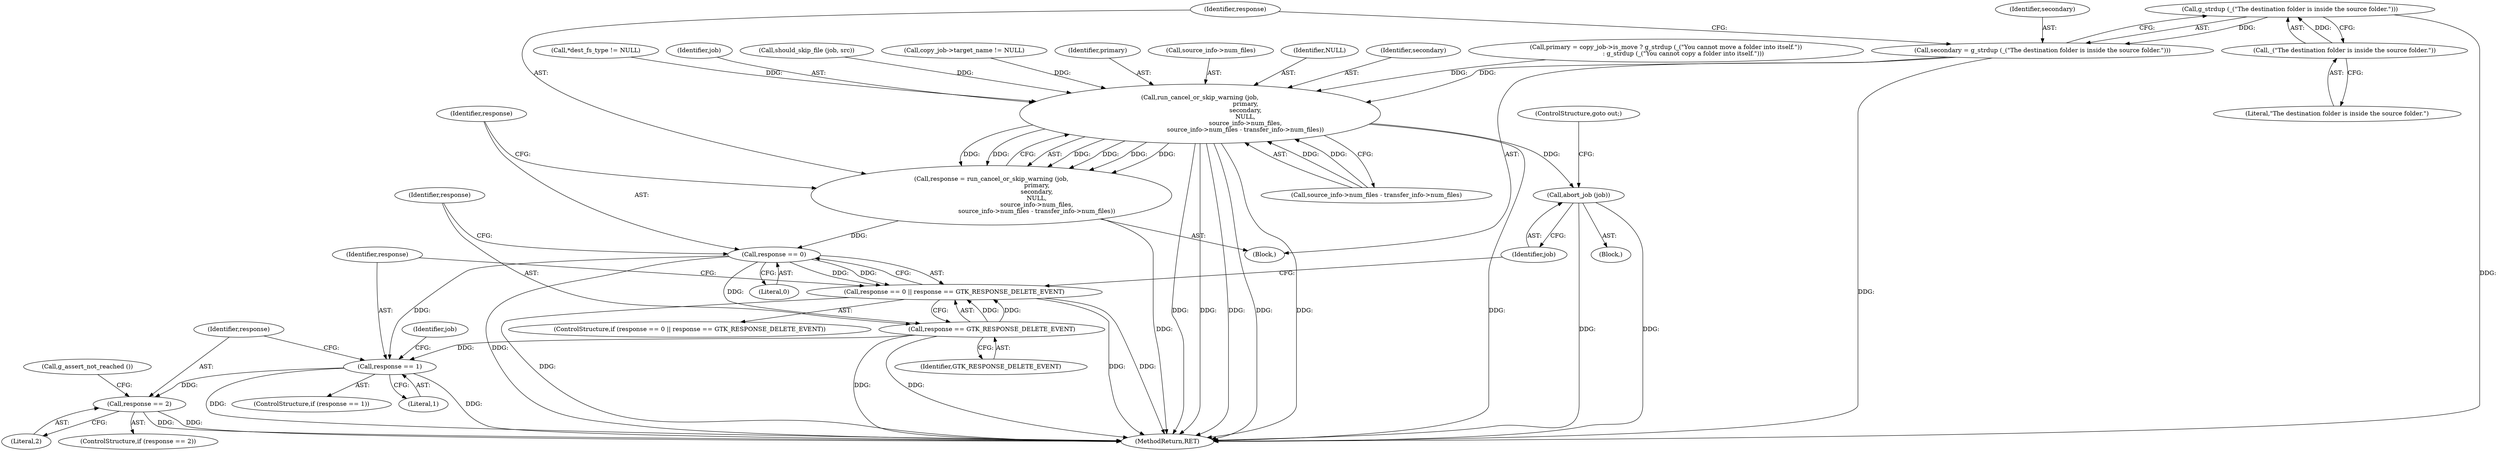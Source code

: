 digraph "0_nautilus_1630f53481f445ada0a455e9979236d31a8d3bb0_0@API" {
"1000252" [label="(Call,g_strdup (_(\"The destination folder is inside the source folder.\")))"];
"1000253" [label="(Call,_(\"The destination folder is inside the source folder.\"))"];
"1000250" [label="(Call,secondary = g_strdup (_(\"The destination folder is inside the source folder.\")))"];
"1000257" [label="(Call,run_cancel_or_skip_warning (job,\n                                               primary,\n                                               secondary,\n                                               NULL,\n                                               source_info->num_files,\n                                               source_info->num_files - transfer_info->num_files))"];
"1000255" [label="(Call,response = run_cancel_or_skip_warning (job,\n                                               primary,\n                                               secondary,\n                                               NULL,\n                                               source_info->num_files,\n                                               source_info->num_files - transfer_info->num_files))"];
"1000274" [label="(Call,response == 0)"];
"1000273" [label="(Call,response == 0 || response == GTK_RESPONSE_DELETE_EVENT)"];
"1000277" [label="(Call,response == GTK_RESPONSE_DELETE_EVENT)"];
"1000285" [label="(Call,response == 1)"];
"1000296" [label="(Call,response == 2)"];
"1000281" [label="(Call,abort_job (job))"];
"1000302" [label="(Call,g_assert_not_reached ())"];
"1000278" [label="(Identifier,response)"];
"1000262" [label="(Call,source_info->num_files)"];
"1000297" [label="(Identifier,response)"];
"1000261" [label="(Identifier,NULL)"];
"1000257" [label="(Call,run_cancel_or_skip_warning (job,\n                                               primary,\n                                               secondary,\n                                               NULL,\n                                               source_info->num_files,\n                                               source_info->num_files - transfer_info->num_files))"];
"1000254" [label="(Literal,\"The destination folder is inside the source folder.\")"];
"1000295" [label="(ControlStructure,if (response == 2))"];
"1000276" [label="(Literal,0)"];
"1000291" [label="(Identifier,job)"];
"1000303" [label="(ControlStructure,goto out;)"];
"1000279" [label="(Identifier,GTK_RESPONSE_DELETE_EVENT)"];
"1001114" [label="(MethodReturn,RET)"];
"1000252" [label="(Call,g_strdup (_(\"The destination folder is inside the source folder.\")))"];
"1000298" [label="(Literal,2)"];
"1000256" [label="(Identifier,response)"];
"1000280" [label="(Block,)"];
"1000296" [label="(Call,response == 2)"];
"1000265" [label="(Call,source_info->num_files - transfer_info->num_files)"];
"1000250" [label="(Call,secondary = g_strdup (_(\"The destination folder is inside the source folder.\")))"];
"1000260" [label="(Identifier,secondary)"];
"1000285" [label="(Call,response == 1)"];
"1000275" [label="(Identifier,response)"];
"1000273" [label="(Call,response == 0 || response == GTK_RESPONSE_DELETE_EVENT)"];
"1000231" [label="(Block,)"];
"1000281" [label="(Call,abort_job (job))"];
"1000238" [label="(Call,primary = copy_job->is_move ? g_strdup (_(\"You cannot move a folder into itself.\"))\n                  : g_strdup (_(\"You cannot copy a folder into itself.\")))"];
"1000277" [label="(Call,response == GTK_RESPONSE_DELETE_EVENT)"];
"1000255" [label="(Call,response = run_cancel_or_skip_warning (job,\n                                               primary,\n                                               secondary,\n                                               NULL,\n                                               source_info->num_files,\n                                               source_info->num_files - transfer_info->num_files))"];
"1000282" [label="(Identifier,job)"];
"1000274" [label="(Call,response == 0)"];
"1000284" [label="(ControlStructure,if (response == 1))"];
"1000181" [label="(Call,*dest_fs_type != NULL)"];
"1000258" [label="(Identifier,job)"];
"1000167" [label="(Call,should_skip_file (job, src))"];
"1000287" [label="(Literal,1)"];
"1000253" [label="(Call,_(\"The destination folder is inside the source folder.\"))"];
"1000251" [label="(Identifier,secondary)"];
"1000200" [label="(Call,copy_job->target_name != NULL)"];
"1000272" [label="(ControlStructure,if (response == 0 || response == GTK_RESPONSE_DELETE_EVENT))"];
"1000286" [label="(Identifier,response)"];
"1000259" [label="(Identifier,primary)"];
"1000252" -> "1000250"  [label="AST: "];
"1000252" -> "1000253"  [label="CFG: "];
"1000253" -> "1000252"  [label="AST: "];
"1000250" -> "1000252"  [label="CFG: "];
"1000252" -> "1001114"  [label="DDG: "];
"1000252" -> "1000250"  [label="DDG: "];
"1000253" -> "1000252"  [label="DDG: "];
"1000253" -> "1000254"  [label="CFG: "];
"1000254" -> "1000253"  [label="AST: "];
"1000250" -> "1000231"  [label="AST: "];
"1000251" -> "1000250"  [label="AST: "];
"1000256" -> "1000250"  [label="CFG: "];
"1000250" -> "1001114"  [label="DDG: "];
"1000250" -> "1000257"  [label="DDG: "];
"1000257" -> "1000255"  [label="AST: "];
"1000257" -> "1000265"  [label="CFG: "];
"1000258" -> "1000257"  [label="AST: "];
"1000259" -> "1000257"  [label="AST: "];
"1000260" -> "1000257"  [label="AST: "];
"1000261" -> "1000257"  [label="AST: "];
"1000262" -> "1000257"  [label="AST: "];
"1000265" -> "1000257"  [label="AST: "];
"1000255" -> "1000257"  [label="CFG: "];
"1000257" -> "1001114"  [label="DDG: "];
"1000257" -> "1001114"  [label="DDG: "];
"1000257" -> "1001114"  [label="DDG: "];
"1000257" -> "1001114"  [label="DDG: "];
"1000257" -> "1001114"  [label="DDG: "];
"1000257" -> "1001114"  [label="DDG: "];
"1000257" -> "1000255"  [label="DDG: "];
"1000257" -> "1000255"  [label="DDG: "];
"1000257" -> "1000255"  [label="DDG: "];
"1000257" -> "1000255"  [label="DDG: "];
"1000257" -> "1000255"  [label="DDG: "];
"1000257" -> "1000255"  [label="DDG: "];
"1000167" -> "1000257"  [label="DDG: "];
"1000238" -> "1000257"  [label="DDG: "];
"1000181" -> "1000257"  [label="DDG: "];
"1000200" -> "1000257"  [label="DDG: "];
"1000265" -> "1000257"  [label="DDG: "];
"1000265" -> "1000257"  [label="DDG: "];
"1000257" -> "1000281"  [label="DDG: "];
"1000255" -> "1000231"  [label="AST: "];
"1000256" -> "1000255"  [label="AST: "];
"1000275" -> "1000255"  [label="CFG: "];
"1000255" -> "1001114"  [label="DDG: "];
"1000255" -> "1000274"  [label="DDG: "];
"1000274" -> "1000273"  [label="AST: "];
"1000274" -> "1000276"  [label="CFG: "];
"1000275" -> "1000274"  [label="AST: "];
"1000276" -> "1000274"  [label="AST: "];
"1000278" -> "1000274"  [label="CFG: "];
"1000273" -> "1000274"  [label="CFG: "];
"1000274" -> "1001114"  [label="DDG: "];
"1000274" -> "1000273"  [label="DDG: "];
"1000274" -> "1000273"  [label="DDG: "];
"1000274" -> "1000277"  [label="DDG: "];
"1000274" -> "1000285"  [label="DDG: "];
"1000273" -> "1000272"  [label="AST: "];
"1000273" -> "1000277"  [label="CFG: "];
"1000277" -> "1000273"  [label="AST: "];
"1000282" -> "1000273"  [label="CFG: "];
"1000286" -> "1000273"  [label="CFG: "];
"1000273" -> "1001114"  [label="DDG: "];
"1000273" -> "1001114"  [label="DDG: "];
"1000273" -> "1001114"  [label="DDG: "];
"1000277" -> "1000273"  [label="DDG: "];
"1000277" -> "1000273"  [label="DDG: "];
"1000277" -> "1000279"  [label="CFG: "];
"1000278" -> "1000277"  [label="AST: "];
"1000279" -> "1000277"  [label="AST: "];
"1000277" -> "1001114"  [label="DDG: "];
"1000277" -> "1001114"  [label="DDG: "];
"1000277" -> "1000285"  [label="DDG: "];
"1000285" -> "1000284"  [label="AST: "];
"1000285" -> "1000287"  [label="CFG: "];
"1000286" -> "1000285"  [label="AST: "];
"1000287" -> "1000285"  [label="AST: "];
"1000291" -> "1000285"  [label="CFG: "];
"1000297" -> "1000285"  [label="CFG: "];
"1000285" -> "1001114"  [label="DDG: "];
"1000285" -> "1001114"  [label="DDG: "];
"1000285" -> "1000296"  [label="DDG: "];
"1000296" -> "1000295"  [label="AST: "];
"1000296" -> "1000298"  [label="CFG: "];
"1000297" -> "1000296"  [label="AST: "];
"1000298" -> "1000296"  [label="AST: "];
"1000302" -> "1000296"  [label="CFG: "];
"1000296" -> "1001114"  [label="DDG: "];
"1000296" -> "1001114"  [label="DDG: "];
"1000281" -> "1000280"  [label="AST: "];
"1000281" -> "1000282"  [label="CFG: "];
"1000282" -> "1000281"  [label="AST: "];
"1000303" -> "1000281"  [label="CFG: "];
"1000281" -> "1001114"  [label="DDG: "];
"1000281" -> "1001114"  [label="DDG: "];
}
